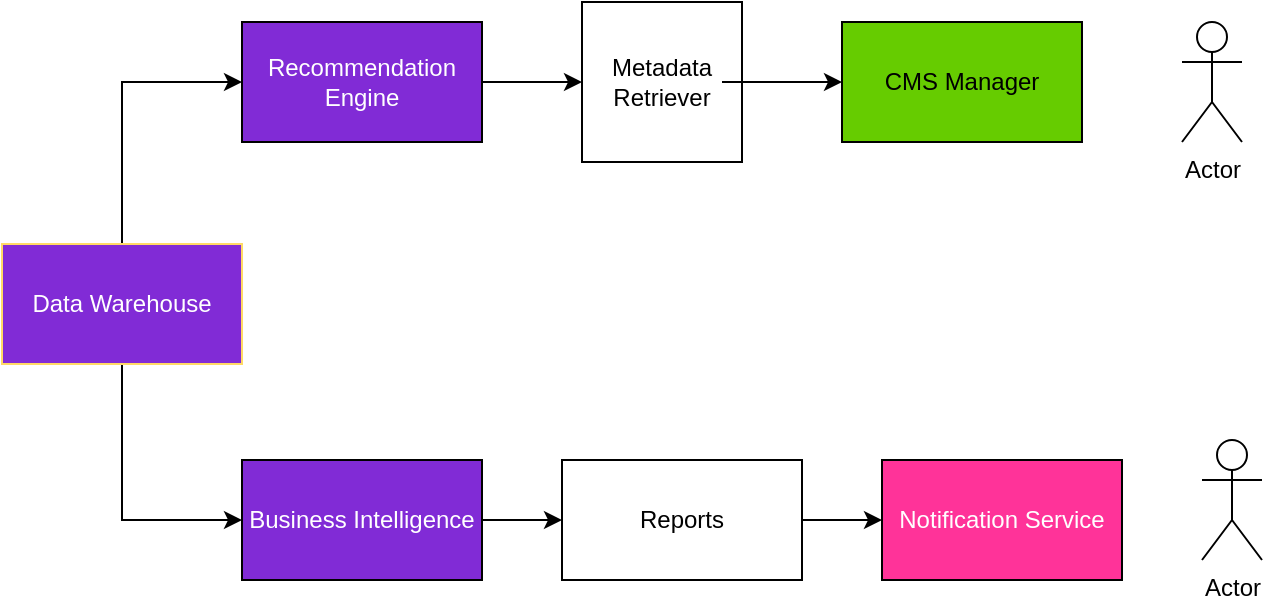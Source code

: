 <mxfile version="21.5.2" type="github">
  <diagram name="Page-1" id="BAIh8IvUHQjET2m_I8Ce">
    <mxGraphModel dx="874" dy="479" grid="1" gridSize="10" guides="1" tooltips="1" connect="1" arrows="1" fold="1" page="1" pageScale="1" pageWidth="850" pageHeight="1100" math="0" shadow="0">
      <root>
        <mxCell id="0" />
        <mxCell id="1" parent="0" />
        <mxCell id="KNb0bYC_8jRLz9YMl4nz-7" style="edgeStyle=orthogonalEdgeStyle;rounded=0;orthogonalLoop=1;jettySize=auto;html=1;entryX=0;entryY=0.5;entryDx=0;entryDy=0;" edge="1" parent="1" source="KNb0bYC_8jRLz9YMl4nz-1" target="KNb0bYC_8jRLz9YMl4nz-2">
          <mxGeometry relative="1" as="geometry" />
        </mxCell>
        <mxCell id="KNb0bYC_8jRLz9YMl4nz-19" style="edgeStyle=orthogonalEdgeStyle;rounded=0;orthogonalLoop=1;jettySize=auto;html=1;entryX=0;entryY=0.5;entryDx=0;entryDy=0;" edge="1" parent="1" source="KNb0bYC_8jRLz9YMl4nz-1" target="KNb0bYC_8jRLz9YMl4nz-16">
          <mxGeometry relative="1" as="geometry" />
        </mxCell>
        <mxCell id="KNb0bYC_8jRLz9YMl4nz-1" value="&lt;font color=&quot;#ffffff&quot;&gt;Data Warehouse&lt;/font&gt;" style="rounded=0;whiteSpace=wrap;html=1;fillColor=#812BD6;strokeColor=#FFD966;" vertex="1" parent="1">
          <mxGeometry x="70" y="210" width="120" height="60" as="geometry" />
        </mxCell>
        <mxCell id="KNb0bYC_8jRLz9YMl4nz-25" value="" style="edgeStyle=orthogonalEdgeStyle;rounded=0;orthogonalLoop=1;jettySize=auto;html=1;" edge="1" parent="1" source="KNb0bYC_8jRLz9YMl4nz-2" target="KNb0bYC_8jRLz9YMl4nz-10">
          <mxGeometry relative="1" as="geometry" />
        </mxCell>
        <mxCell id="KNb0bYC_8jRLz9YMl4nz-2" value="&lt;font color=&quot;#ffffff&quot;&gt;Recommendation Engine&lt;/font&gt;" style="rounded=0;whiteSpace=wrap;html=1;fillColor=#812BD6;" vertex="1" parent="1">
          <mxGeometry x="190" y="99" width="120" height="60" as="geometry" />
        </mxCell>
        <mxCell id="KNb0bYC_8jRLz9YMl4nz-10" value="Metadata Retriever" style="whiteSpace=wrap;html=1;aspect=fixed;" vertex="1" parent="1">
          <mxGeometry x="360" y="89" width="80" height="80" as="geometry" />
        </mxCell>
        <mxCell id="KNb0bYC_8jRLz9YMl4nz-11" value="CMS Manager" style="rounded=0;whiteSpace=wrap;html=1;fillColor=#66CC00;" vertex="1" parent="1">
          <mxGeometry x="490" y="99" width="120" height="60" as="geometry" />
        </mxCell>
        <mxCell id="KNb0bYC_8jRLz9YMl4nz-15" value="Actor" style="shape=umlActor;verticalLabelPosition=bottom;verticalAlign=top;html=1;outlineConnect=0;" vertex="1" parent="1">
          <mxGeometry x="660" y="99" width="30" height="60" as="geometry" />
        </mxCell>
        <mxCell id="KNb0bYC_8jRLz9YMl4nz-20" value="" style="edgeStyle=orthogonalEdgeStyle;rounded=0;orthogonalLoop=1;jettySize=auto;html=1;" edge="1" parent="1" source="KNb0bYC_8jRLz9YMl4nz-16" target="KNb0bYC_8jRLz9YMl4nz-17">
          <mxGeometry relative="1" as="geometry" />
        </mxCell>
        <mxCell id="KNb0bYC_8jRLz9YMl4nz-16" value="&lt;font color=&quot;#ffffff&quot;&gt;Business Intelligence&lt;/font&gt;" style="rounded=0;whiteSpace=wrap;html=1;fillColor=#812BD6;" vertex="1" parent="1">
          <mxGeometry x="190" y="318" width="120" height="60" as="geometry" />
        </mxCell>
        <mxCell id="KNb0bYC_8jRLz9YMl4nz-21" value="" style="edgeStyle=orthogonalEdgeStyle;rounded=0;orthogonalLoop=1;jettySize=auto;html=1;" edge="1" parent="1" source="KNb0bYC_8jRLz9YMl4nz-17" target="KNb0bYC_8jRLz9YMl4nz-18">
          <mxGeometry relative="1" as="geometry" />
        </mxCell>
        <mxCell id="KNb0bYC_8jRLz9YMl4nz-17" value="Reports" style="rounded=0;whiteSpace=wrap;html=1;" vertex="1" parent="1">
          <mxGeometry x="350" y="318" width="120" height="60" as="geometry" />
        </mxCell>
        <mxCell id="KNb0bYC_8jRLz9YMl4nz-18" value="&lt;font color=&quot;#ffffff&quot;&gt;Notification Service&lt;/font&gt;" style="rounded=0;whiteSpace=wrap;html=1;fillColor=#FF3399;" vertex="1" parent="1">
          <mxGeometry x="510" y="318" width="120" height="60" as="geometry" />
        </mxCell>
        <mxCell id="KNb0bYC_8jRLz9YMl4nz-22" value="Actor" style="shape=umlActor;verticalLabelPosition=bottom;verticalAlign=top;html=1;outlineConnect=0;" vertex="1" parent="1">
          <mxGeometry x="670" y="308" width="30" height="60" as="geometry" />
        </mxCell>
        <mxCell id="KNb0bYC_8jRLz9YMl4nz-24" value="" style="edgeStyle=orthogonalEdgeStyle;rounded=0;orthogonalLoop=1;jettySize=auto;html=1;" edge="1" parent="1">
          <mxGeometry relative="1" as="geometry">
            <mxPoint x="430" y="129" as="sourcePoint" />
            <mxPoint x="490" y="129" as="targetPoint" />
          </mxGeometry>
        </mxCell>
      </root>
    </mxGraphModel>
  </diagram>
</mxfile>
